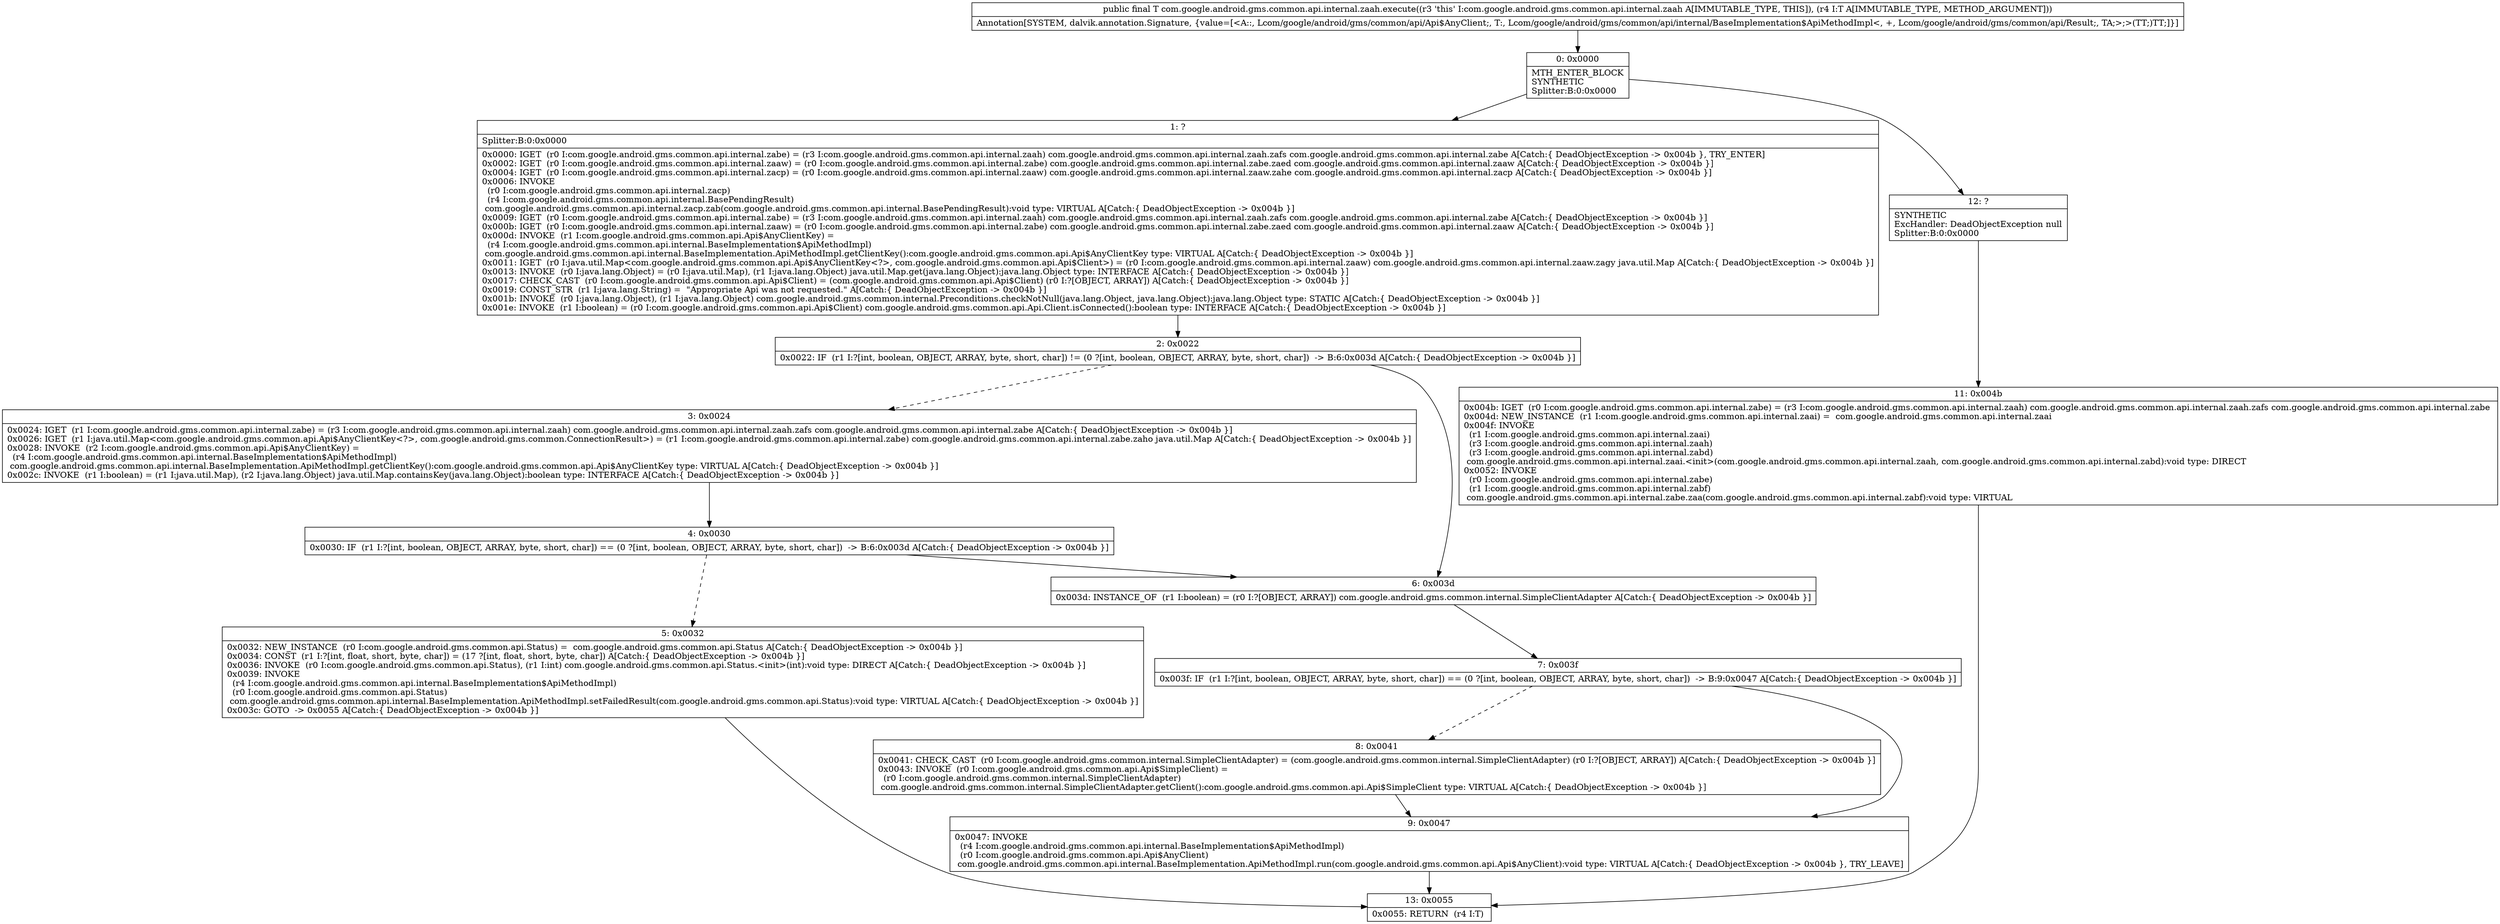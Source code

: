 digraph "CFG forcom.google.android.gms.common.api.internal.zaah.execute(Lcom\/google\/android\/gms\/common\/api\/internal\/BaseImplementation$ApiMethodImpl;)Lcom\/google\/android\/gms\/common\/api\/internal\/BaseImplementation$ApiMethodImpl;" {
Node_0 [shape=record,label="{0\:\ 0x0000|MTH_ENTER_BLOCK\lSYNTHETIC\lSplitter:B:0:0x0000\l}"];
Node_1 [shape=record,label="{1\:\ ?|Splitter:B:0:0x0000\l|0x0000: IGET  (r0 I:com.google.android.gms.common.api.internal.zabe) = (r3 I:com.google.android.gms.common.api.internal.zaah) com.google.android.gms.common.api.internal.zaah.zafs com.google.android.gms.common.api.internal.zabe A[Catch:\{ DeadObjectException \-\> 0x004b \}, TRY_ENTER]\l0x0002: IGET  (r0 I:com.google.android.gms.common.api.internal.zaaw) = (r0 I:com.google.android.gms.common.api.internal.zabe) com.google.android.gms.common.api.internal.zabe.zaed com.google.android.gms.common.api.internal.zaaw A[Catch:\{ DeadObjectException \-\> 0x004b \}]\l0x0004: IGET  (r0 I:com.google.android.gms.common.api.internal.zacp) = (r0 I:com.google.android.gms.common.api.internal.zaaw) com.google.android.gms.common.api.internal.zaaw.zahe com.google.android.gms.common.api.internal.zacp A[Catch:\{ DeadObjectException \-\> 0x004b \}]\l0x0006: INVOKE  \l  (r0 I:com.google.android.gms.common.api.internal.zacp)\l  (r4 I:com.google.android.gms.common.api.internal.BasePendingResult)\l com.google.android.gms.common.api.internal.zacp.zab(com.google.android.gms.common.api.internal.BasePendingResult):void type: VIRTUAL A[Catch:\{ DeadObjectException \-\> 0x004b \}]\l0x0009: IGET  (r0 I:com.google.android.gms.common.api.internal.zabe) = (r3 I:com.google.android.gms.common.api.internal.zaah) com.google.android.gms.common.api.internal.zaah.zafs com.google.android.gms.common.api.internal.zabe A[Catch:\{ DeadObjectException \-\> 0x004b \}]\l0x000b: IGET  (r0 I:com.google.android.gms.common.api.internal.zaaw) = (r0 I:com.google.android.gms.common.api.internal.zabe) com.google.android.gms.common.api.internal.zabe.zaed com.google.android.gms.common.api.internal.zaaw A[Catch:\{ DeadObjectException \-\> 0x004b \}]\l0x000d: INVOKE  (r1 I:com.google.android.gms.common.api.Api$AnyClientKey) = \l  (r4 I:com.google.android.gms.common.api.internal.BaseImplementation$ApiMethodImpl)\l com.google.android.gms.common.api.internal.BaseImplementation.ApiMethodImpl.getClientKey():com.google.android.gms.common.api.Api$AnyClientKey type: VIRTUAL A[Catch:\{ DeadObjectException \-\> 0x004b \}]\l0x0011: IGET  (r0 I:java.util.Map\<com.google.android.gms.common.api.Api$AnyClientKey\<?\>, com.google.android.gms.common.api.Api$Client\>) = (r0 I:com.google.android.gms.common.api.internal.zaaw) com.google.android.gms.common.api.internal.zaaw.zagy java.util.Map A[Catch:\{ DeadObjectException \-\> 0x004b \}]\l0x0013: INVOKE  (r0 I:java.lang.Object) = (r0 I:java.util.Map), (r1 I:java.lang.Object) java.util.Map.get(java.lang.Object):java.lang.Object type: INTERFACE A[Catch:\{ DeadObjectException \-\> 0x004b \}]\l0x0017: CHECK_CAST  (r0 I:com.google.android.gms.common.api.Api$Client) = (com.google.android.gms.common.api.Api$Client) (r0 I:?[OBJECT, ARRAY]) A[Catch:\{ DeadObjectException \-\> 0x004b \}]\l0x0019: CONST_STR  (r1 I:java.lang.String) =  \"Appropriate Api was not requested.\" A[Catch:\{ DeadObjectException \-\> 0x004b \}]\l0x001b: INVOKE  (r0 I:java.lang.Object), (r1 I:java.lang.Object) com.google.android.gms.common.internal.Preconditions.checkNotNull(java.lang.Object, java.lang.Object):java.lang.Object type: STATIC A[Catch:\{ DeadObjectException \-\> 0x004b \}]\l0x001e: INVOKE  (r1 I:boolean) = (r0 I:com.google.android.gms.common.api.Api$Client) com.google.android.gms.common.api.Api.Client.isConnected():boolean type: INTERFACE A[Catch:\{ DeadObjectException \-\> 0x004b \}]\l}"];
Node_2 [shape=record,label="{2\:\ 0x0022|0x0022: IF  (r1 I:?[int, boolean, OBJECT, ARRAY, byte, short, char]) != (0 ?[int, boolean, OBJECT, ARRAY, byte, short, char])  \-\> B:6:0x003d A[Catch:\{ DeadObjectException \-\> 0x004b \}]\l}"];
Node_3 [shape=record,label="{3\:\ 0x0024|0x0024: IGET  (r1 I:com.google.android.gms.common.api.internal.zabe) = (r3 I:com.google.android.gms.common.api.internal.zaah) com.google.android.gms.common.api.internal.zaah.zafs com.google.android.gms.common.api.internal.zabe A[Catch:\{ DeadObjectException \-\> 0x004b \}]\l0x0026: IGET  (r1 I:java.util.Map\<com.google.android.gms.common.api.Api$AnyClientKey\<?\>, com.google.android.gms.common.ConnectionResult\>) = (r1 I:com.google.android.gms.common.api.internal.zabe) com.google.android.gms.common.api.internal.zabe.zaho java.util.Map A[Catch:\{ DeadObjectException \-\> 0x004b \}]\l0x0028: INVOKE  (r2 I:com.google.android.gms.common.api.Api$AnyClientKey) = \l  (r4 I:com.google.android.gms.common.api.internal.BaseImplementation$ApiMethodImpl)\l com.google.android.gms.common.api.internal.BaseImplementation.ApiMethodImpl.getClientKey():com.google.android.gms.common.api.Api$AnyClientKey type: VIRTUAL A[Catch:\{ DeadObjectException \-\> 0x004b \}]\l0x002c: INVOKE  (r1 I:boolean) = (r1 I:java.util.Map), (r2 I:java.lang.Object) java.util.Map.containsKey(java.lang.Object):boolean type: INTERFACE A[Catch:\{ DeadObjectException \-\> 0x004b \}]\l}"];
Node_4 [shape=record,label="{4\:\ 0x0030|0x0030: IF  (r1 I:?[int, boolean, OBJECT, ARRAY, byte, short, char]) == (0 ?[int, boolean, OBJECT, ARRAY, byte, short, char])  \-\> B:6:0x003d A[Catch:\{ DeadObjectException \-\> 0x004b \}]\l}"];
Node_5 [shape=record,label="{5\:\ 0x0032|0x0032: NEW_INSTANCE  (r0 I:com.google.android.gms.common.api.Status) =  com.google.android.gms.common.api.Status A[Catch:\{ DeadObjectException \-\> 0x004b \}]\l0x0034: CONST  (r1 I:?[int, float, short, byte, char]) = (17 ?[int, float, short, byte, char]) A[Catch:\{ DeadObjectException \-\> 0x004b \}]\l0x0036: INVOKE  (r0 I:com.google.android.gms.common.api.Status), (r1 I:int) com.google.android.gms.common.api.Status.\<init\>(int):void type: DIRECT A[Catch:\{ DeadObjectException \-\> 0x004b \}]\l0x0039: INVOKE  \l  (r4 I:com.google.android.gms.common.api.internal.BaseImplementation$ApiMethodImpl)\l  (r0 I:com.google.android.gms.common.api.Status)\l com.google.android.gms.common.api.internal.BaseImplementation.ApiMethodImpl.setFailedResult(com.google.android.gms.common.api.Status):void type: VIRTUAL A[Catch:\{ DeadObjectException \-\> 0x004b \}]\l0x003c: GOTO  \-\> 0x0055 A[Catch:\{ DeadObjectException \-\> 0x004b \}]\l}"];
Node_6 [shape=record,label="{6\:\ 0x003d|0x003d: INSTANCE_OF  (r1 I:boolean) = (r0 I:?[OBJECT, ARRAY]) com.google.android.gms.common.internal.SimpleClientAdapter A[Catch:\{ DeadObjectException \-\> 0x004b \}]\l}"];
Node_7 [shape=record,label="{7\:\ 0x003f|0x003f: IF  (r1 I:?[int, boolean, OBJECT, ARRAY, byte, short, char]) == (0 ?[int, boolean, OBJECT, ARRAY, byte, short, char])  \-\> B:9:0x0047 A[Catch:\{ DeadObjectException \-\> 0x004b \}]\l}"];
Node_8 [shape=record,label="{8\:\ 0x0041|0x0041: CHECK_CAST  (r0 I:com.google.android.gms.common.internal.SimpleClientAdapter) = (com.google.android.gms.common.internal.SimpleClientAdapter) (r0 I:?[OBJECT, ARRAY]) A[Catch:\{ DeadObjectException \-\> 0x004b \}]\l0x0043: INVOKE  (r0 I:com.google.android.gms.common.api.Api$SimpleClient) = \l  (r0 I:com.google.android.gms.common.internal.SimpleClientAdapter)\l com.google.android.gms.common.internal.SimpleClientAdapter.getClient():com.google.android.gms.common.api.Api$SimpleClient type: VIRTUAL A[Catch:\{ DeadObjectException \-\> 0x004b \}]\l}"];
Node_9 [shape=record,label="{9\:\ 0x0047|0x0047: INVOKE  \l  (r4 I:com.google.android.gms.common.api.internal.BaseImplementation$ApiMethodImpl)\l  (r0 I:com.google.android.gms.common.api.Api$AnyClient)\l com.google.android.gms.common.api.internal.BaseImplementation.ApiMethodImpl.run(com.google.android.gms.common.api.Api$AnyClient):void type: VIRTUAL A[Catch:\{ DeadObjectException \-\> 0x004b \}, TRY_LEAVE]\l}"];
Node_11 [shape=record,label="{11\:\ 0x004b|0x004b: IGET  (r0 I:com.google.android.gms.common.api.internal.zabe) = (r3 I:com.google.android.gms.common.api.internal.zaah) com.google.android.gms.common.api.internal.zaah.zafs com.google.android.gms.common.api.internal.zabe \l0x004d: NEW_INSTANCE  (r1 I:com.google.android.gms.common.api.internal.zaai) =  com.google.android.gms.common.api.internal.zaai \l0x004f: INVOKE  \l  (r1 I:com.google.android.gms.common.api.internal.zaai)\l  (r3 I:com.google.android.gms.common.api.internal.zaah)\l  (r3 I:com.google.android.gms.common.api.internal.zabd)\l com.google.android.gms.common.api.internal.zaai.\<init\>(com.google.android.gms.common.api.internal.zaah, com.google.android.gms.common.api.internal.zabd):void type: DIRECT \l0x0052: INVOKE  \l  (r0 I:com.google.android.gms.common.api.internal.zabe)\l  (r1 I:com.google.android.gms.common.api.internal.zabf)\l com.google.android.gms.common.api.internal.zabe.zaa(com.google.android.gms.common.api.internal.zabf):void type: VIRTUAL \l}"];
Node_12 [shape=record,label="{12\:\ ?|SYNTHETIC\lExcHandler: DeadObjectException null\lSplitter:B:0:0x0000\l}"];
Node_13 [shape=record,label="{13\:\ 0x0055|0x0055: RETURN  (r4 I:T) \l}"];
MethodNode[shape=record,label="{public final T com.google.android.gms.common.api.internal.zaah.execute((r3 'this' I:com.google.android.gms.common.api.internal.zaah A[IMMUTABLE_TYPE, THIS]), (r4 I:T A[IMMUTABLE_TYPE, METHOD_ARGUMENT]))  | Annotation[SYSTEM, dalvik.annotation.Signature, \{value=[\<A::, Lcom\/google\/android\/gms\/common\/api\/Api$AnyClient;, T:, Lcom\/google\/android\/gms\/common\/api\/internal\/BaseImplementation$ApiMethodImpl\<, +, Lcom\/google\/android\/gms\/common\/api\/Result;, TA;\>;\>(TT;)TT;]\}]\l}"];
MethodNode -> Node_0;
Node_0 -> Node_1;
Node_0 -> Node_12;
Node_1 -> Node_2;
Node_2 -> Node_3[style=dashed];
Node_2 -> Node_6;
Node_3 -> Node_4;
Node_4 -> Node_5[style=dashed];
Node_4 -> Node_6;
Node_5 -> Node_13;
Node_6 -> Node_7;
Node_7 -> Node_8[style=dashed];
Node_7 -> Node_9;
Node_8 -> Node_9;
Node_9 -> Node_13;
Node_11 -> Node_13;
Node_12 -> Node_11;
}

